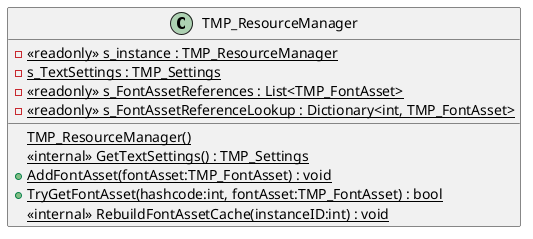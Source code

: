 @startuml
class TMP_ResourceManager {
    - {static} <<readonly>> s_instance : TMP_ResourceManager
    {static} TMP_ResourceManager()
    - {static} s_TextSettings : TMP_Settings
    <<internal>> {static} GetTextSettings() : TMP_Settings
    - {static} <<readonly>> s_FontAssetReferences : List<TMP_FontAsset>
    - {static} <<readonly>> s_FontAssetReferenceLookup : Dictionary<int, TMP_FontAsset>
    + {static} AddFontAsset(fontAsset:TMP_FontAsset) : void
    + {static} TryGetFontAsset(hashcode:int, fontAsset:TMP_FontAsset) : bool
    <<internal>> {static} RebuildFontAssetCache(instanceID:int) : void
}
@enduml
